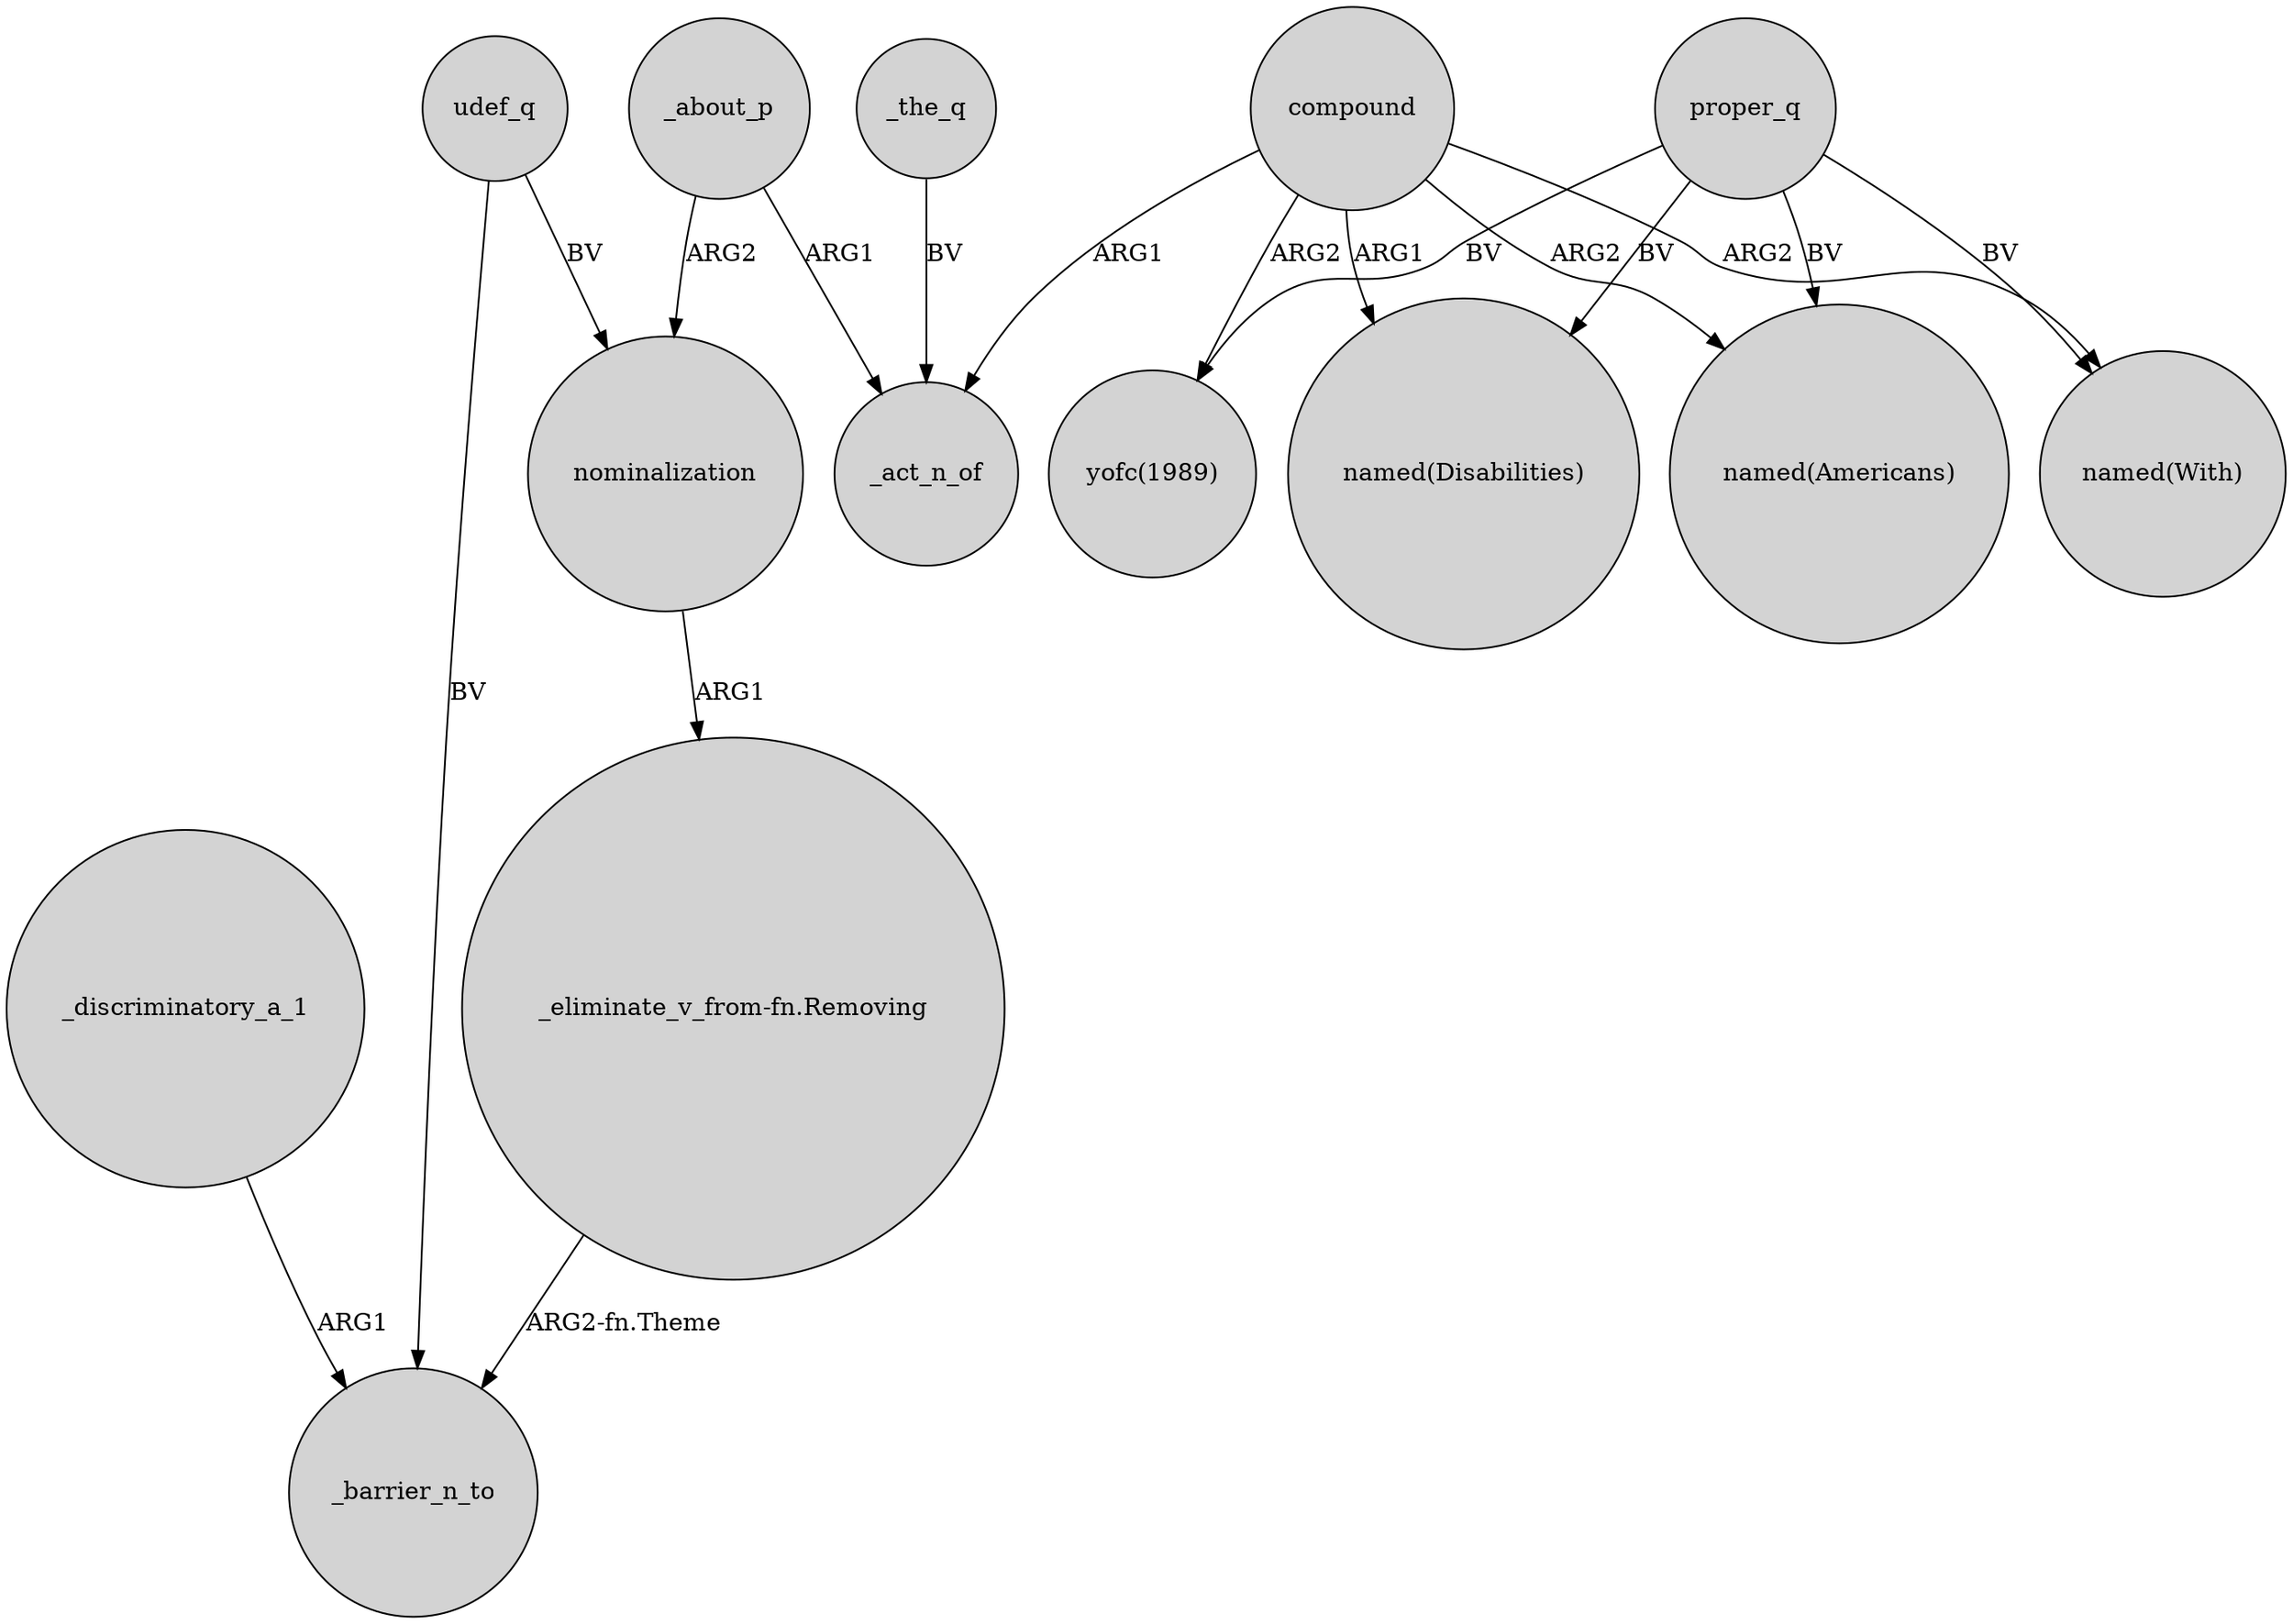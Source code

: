 digraph {
	node [shape=circle style=filled]
	_discriminatory_a_1 -> _barrier_n_to [label=ARG1]
	proper_q -> "named(Americans)" [label=BV]
	"_eliminate_v_from-fn.Removing" -> _barrier_n_to [label="ARG2-fn.Theme"]
	udef_q -> _barrier_n_to [label=BV]
	compound -> "yofc(1989)" [label=ARG2]
	compound -> "named(Americans)" [label=ARG2]
	proper_q -> "named(With)" [label=BV]
	_about_p -> _act_n_of [label=ARG1]
	nominalization -> "_eliminate_v_from-fn.Removing" [label=ARG1]
	proper_q -> "yofc(1989)" [label=BV]
	proper_q -> "named(Disabilities)" [label=BV]
	_about_p -> nominalization [label=ARG2]
	udef_q -> nominalization [label=BV]
	compound -> "named(Disabilities)" [label=ARG1]
	compound -> _act_n_of [label=ARG1]
	compound -> "named(With)" [label=ARG2]
	_the_q -> _act_n_of [label=BV]
}
